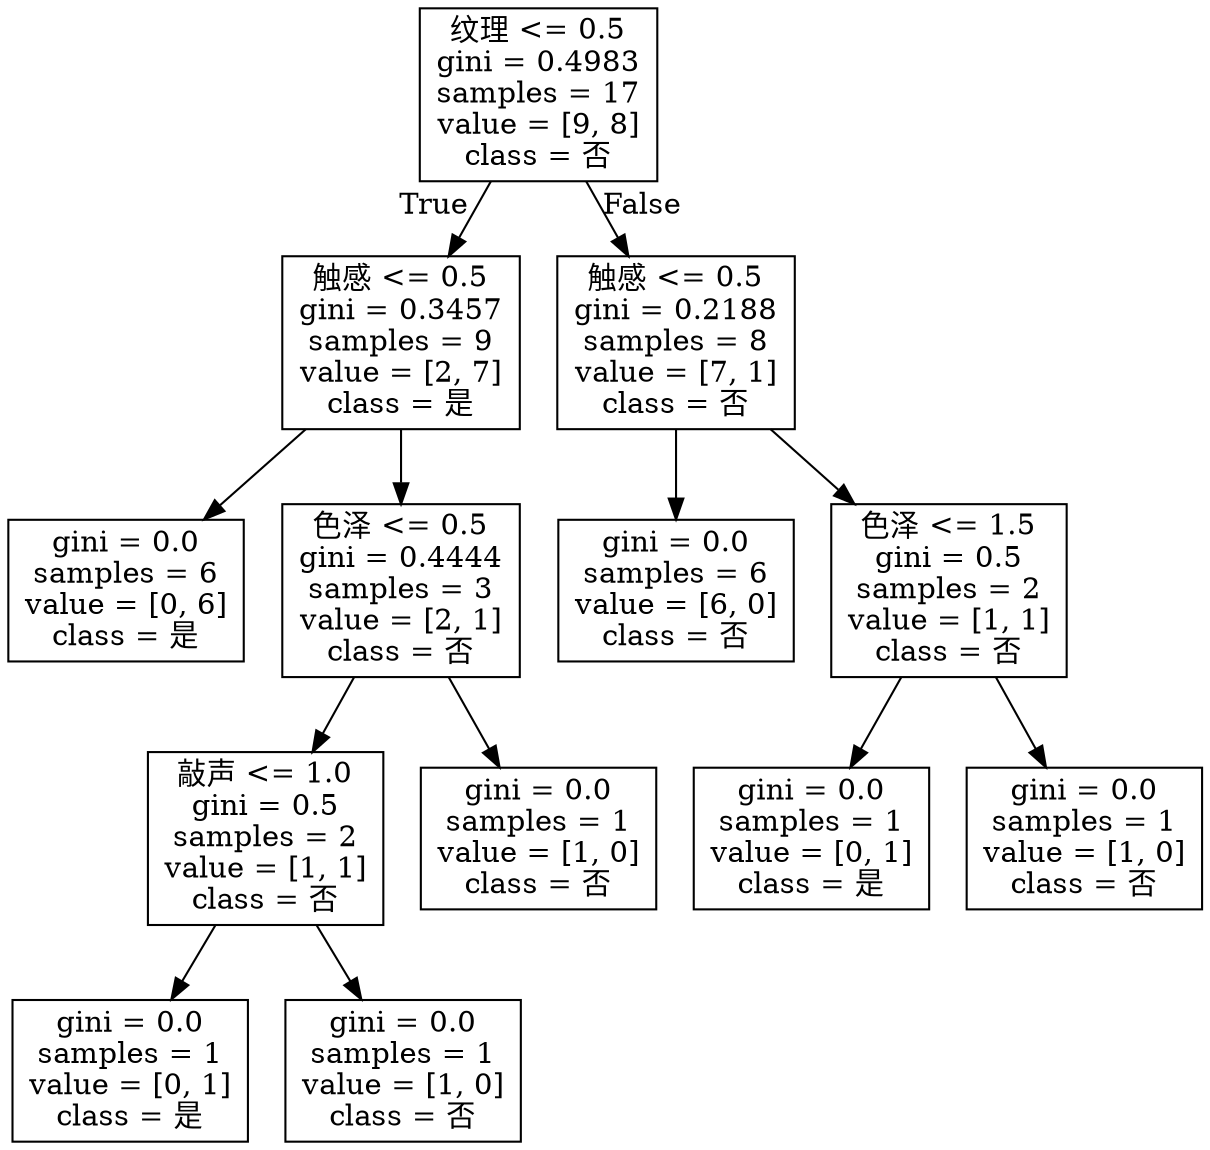 digraph Tree {
node [shape=box] ;
0 [label="纹理 <= 0.5\ngini = 0.4983\nsamples = 17\nvalue = [9, 8]\nclass = 否"] ;
1 [label="触感 <= 0.5\ngini = 0.3457\nsamples = 9\nvalue = [2, 7]\nclass = 是"] ;
0 -> 1 [labeldistance=2.5, labelangle=45, headlabel="True"] ;
2 [label="gini = 0.0\nsamples = 6\nvalue = [0, 6]\nclass = 是"] ;
1 -> 2 ;
3 [label="色泽 <= 0.5\ngini = 0.4444\nsamples = 3\nvalue = [2, 1]\nclass = 否"] ;
1 -> 3 ;
4 [label="敲声 <= 1.0\ngini = 0.5\nsamples = 2\nvalue = [1, 1]\nclass = 否"] ;
3 -> 4 ;
5 [label="gini = 0.0\nsamples = 1\nvalue = [0, 1]\nclass = 是"] ;
4 -> 5 ;
6 [label="gini = 0.0\nsamples = 1\nvalue = [1, 0]\nclass = 否"] ;
4 -> 6 ;
7 [label="gini = 0.0\nsamples = 1\nvalue = [1, 0]\nclass = 否"] ;
3 -> 7 ;
8 [label="触感 <= 0.5\ngini = 0.2188\nsamples = 8\nvalue = [7, 1]\nclass = 否"] ;
0 -> 8 [labeldistance=2.5, labelangle=-45, headlabel="False"] ;
9 [label="gini = 0.0\nsamples = 6\nvalue = [6, 0]\nclass = 否"] ;
8 -> 9 ;
10 [label="色泽 <= 1.5\ngini = 0.5\nsamples = 2\nvalue = [1, 1]\nclass = 否"] ;
8 -> 10 ;
11 [label="gini = 0.0\nsamples = 1\nvalue = [0, 1]\nclass = 是"] ;
10 -> 11 ;
12 [label="gini = 0.0\nsamples = 1\nvalue = [1, 0]\nclass = 否"] ;
10 -> 12 ;
}